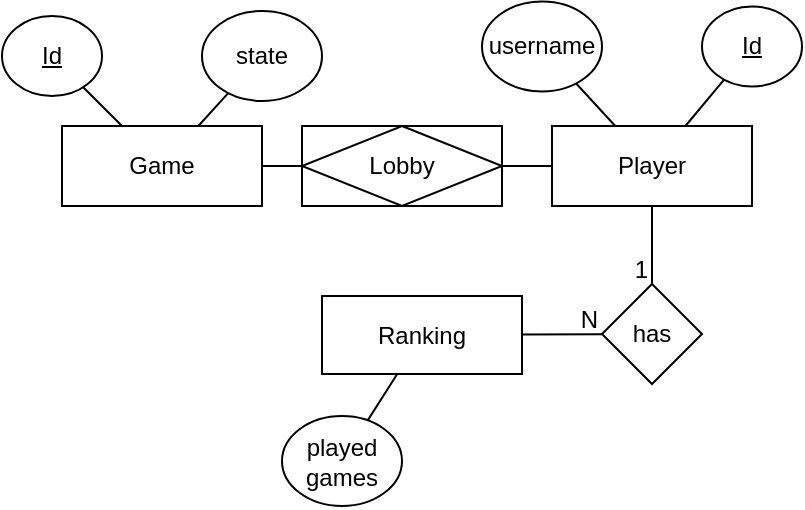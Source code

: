 <mxfile version="22.0.4" type="device">
  <diagram name="Página-1" id="dVRDC4ud4Ufa73m5t_Kl">
    <mxGraphModel dx="1290" dy="574" grid="1" gridSize="10" guides="1" tooltips="1" connect="1" arrows="1" fold="1" page="1" pageScale="1" pageWidth="1169" pageHeight="827" math="0" shadow="0">
      <root>
        <mxCell id="0" />
        <mxCell id="1" parent="0" />
        <mxCell id="3-TYIcQOUTe0Zlhidfyi-1" value="Game" style="whiteSpace=wrap;html=1;align=center;" vertex="1" parent="1">
          <mxGeometry x="740" y="335" width="100" height="40" as="geometry" />
        </mxCell>
        <mxCell id="3-TYIcQOUTe0Zlhidfyi-2" value="Player" style="whiteSpace=wrap;html=1;align=center;" vertex="1" parent="1">
          <mxGeometry x="985" y="335" width="100" height="40" as="geometry" />
        </mxCell>
        <mxCell id="3-TYIcQOUTe0Zlhidfyi-4" value="Id" style="ellipse;whiteSpace=wrap;html=1;align=center;fontStyle=4;" vertex="1" parent="1">
          <mxGeometry x="710" y="280" width="50" height="40" as="geometry" />
        </mxCell>
        <mxCell id="3-TYIcQOUTe0Zlhidfyi-5" value="Id" style="ellipse;whiteSpace=wrap;html=1;align=center;fontStyle=4;" vertex="1" parent="1">
          <mxGeometry x="1060" y="275.25" width="50" height="40" as="geometry" />
        </mxCell>
        <mxCell id="3-TYIcQOUTe0Zlhidfyi-6" value="" style="endArrow=none;html=1;rounded=0;" edge="1" parent="1" source="3-TYIcQOUTe0Zlhidfyi-1" target="3-TYIcQOUTe0Zlhidfyi-4">
          <mxGeometry width="50" height="50" relative="1" as="geometry">
            <mxPoint x="930" y="532.75" as="sourcePoint" />
            <mxPoint x="980" y="482.75" as="targetPoint" />
          </mxGeometry>
        </mxCell>
        <mxCell id="3-TYIcQOUTe0Zlhidfyi-7" value="" style="endArrow=none;html=1;rounded=0;" edge="1" parent="1" source="3-TYIcQOUTe0Zlhidfyi-2" target="3-TYIcQOUTe0Zlhidfyi-5">
          <mxGeometry width="50" height="50" relative="1" as="geometry">
            <mxPoint x="685" y="410.75" as="sourcePoint" />
            <mxPoint x="634" y="394.75" as="targetPoint" />
          </mxGeometry>
        </mxCell>
        <mxCell id="3-TYIcQOUTe0Zlhidfyi-18" value="username" style="ellipse;whiteSpace=wrap;html=1;align=center;" vertex="1" parent="1">
          <mxGeometry x="950" y="272.75" width="60" height="45" as="geometry" />
        </mxCell>
        <mxCell id="3-TYIcQOUTe0Zlhidfyi-19" value="" style="endArrow=none;html=1;rounded=0;" edge="1" parent="1" source="3-TYIcQOUTe0Zlhidfyi-2" target="3-TYIcQOUTe0Zlhidfyi-18">
          <mxGeometry width="50" height="50" relative="1" as="geometry">
            <mxPoint x="1057" y="342.75" as="sourcePoint" />
            <mxPoint x="1082" y="319.75" as="targetPoint" />
          </mxGeometry>
        </mxCell>
        <mxCell id="3-TYIcQOUTe0Zlhidfyi-20" value="state" style="ellipse;whiteSpace=wrap;html=1;align=center;" vertex="1" parent="1">
          <mxGeometry x="810" y="277.5" width="60" height="45" as="geometry" />
        </mxCell>
        <mxCell id="3-TYIcQOUTe0Zlhidfyi-21" value="" style="endArrow=none;html=1;rounded=0;" edge="1" parent="1" source="3-TYIcQOUTe0Zlhidfyi-1" target="3-TYIcQOUTe0Zlhidfyi-20">
          <mxGeometry width="50" height="50" relative="1" as="geometry">
            <mxPoint x="798" y="342.75" as="sourcePoint" />
            <mxPoint x="773" y="319.75" as="targetPoint" />
          </mxGeometry>
        </mxCell>
        <mxCell id="3-TYIcQOUTe0Zlhidfyi-27" value="Lobby" style="shape=associativeEntity;whiteSpace=wrap;html=1;align=center;" vertex="1" parent="1">
          <mxGeometry x="860" y="335" width="100" height="40" as="geometry" />
        </mxCell>
        <mxCell id="3-TYIcQOUTe0Zlhidfyi-28" value="" style="endArrow=none;html=1;rounded=0;" edge="1" parent="1" source="3-TYIcQOUTe0Zlhidfyi-1" target="3-TYIcQOUTe0Zlhidfyi-27">
          <mxGeometry relative="1" as="geometry">
            <mxPoint x="773" y="385" as="sourcePoint" />
            <mxPoint x="813" y="485" as="targetPoint" />
          </mxGeometry>
        </mxCell>
        <mxCell id="3-TYIcQOUTe0Zlhidfyi-33" value="" style="endArrow=none;html=1;rounded=0;" edge="1" parent="1" source="3-TYIcQOUTe0Zlhidfyi-27" target="3-TYIcQOUTe0Zlhidfyi-2">
          <mxGeometry relative="1" as="geometry">
            <mxPoint x="773" y="385" as="sourcePoint" />
            <mxPoint x="813" y="485" as="targetPoint" />
          </mxGeometry>
        </mxCell>
        <mxCell id="3-TYIcQOUTe0Zlhidfyi-37" value="played games" style="ellipse;whiteSpace=wrap;html=1;align=center;" vertex="1" parent="1">
          <mxGeometry x="850" y="480" width="60" height="45" as="geometry" />
        </mxCell>
        <mxCell id="3-TYIcQOUTe0Zlhidfyi-38" value="Ranking" style="whiteSpace=wrap;html=1;align=center;" vertex="1" parent="1">
          <mxGeometry x="870" y="420" width="100" height="39" as="geometry" />
        </mxCell>
        <mxCell id="3-TYIcQOUTe0Zlhidfyi-39" value="has" style="shape=rhombus;perimeter=rhombusPerimeter;whiteSpace=wrap;html=1;align=center;" vertex="1" parent="1">
          <mxGeometry x="1010" y="414" width="50" height="50" as="geometry" />
        </mxCell>
        <mxCell id="3-TYIcQOUTe0Zlhidfyi-40" value="" style="endArrow=none;html=1;rounded=0;" edge="1" parent="1" source="3-TYIcQOUTe0Zlhidfyi-38" target="3-TYIcQOUTe0Zlhidfyi-39">
          <mxGeometry relative="1" as="geometry">
            <mxPoint x="620" y="170" as="sourcePoint" />
            <mxPoint x="620" y="265" as="targetPoint" />
          </mxGeometry>
        </mxCell>
        <mxCell id="3-TYIcQOUTe0Zlhidfyi-41" value="N" style="resizable=0;html=1;whiteSpace=wrap;align=right;verticalAlign=bottom;" connectable="0" vertex="1" parent="3-TYIcQOUTe0Zlhidfyi-40">
          <mxGeometry x="1" relative="1" as="geometry">
            <mxPoint y="1" as="offset" />
          </mxGeometry>
        </mxCell>
        <mxCell id="3-TYIcQOUTe0Zlhidfyi-42" value="" style="endArrow=none;html=1;rounded=0;" edge="1" parent="1" source="3-TYIcQOUTe0Zlhidfyi-2" target="3-TYIcQOUTe0Zlhidfyi-39">
          <mxGeometry relative="1" as="geometry">
            <mxPoint x="565" y="290" as="sourcePoint" />
            <mxPoint x="595" y="290" as="targetPoint" />
          </mxGeometry>
        </mxCell>
        <mxCell id="3-TYIcQOUTe0Zlhidfyi-43" value="1" style="resizable=0;html=1;whiteSpace=wrap;align=right;verticalAlign=bottom;" connectable="0" vertex="1" parent="3-TYIcQOUTe0Zlhidfyi-42">
          <mxGeometry x="1" relative="1" as="geometry">
            <mxPoint x="-1" y="1" as="offset" />
          </mxGeometry>
        </mxCell>
        <mxCell id="3-TYIcQOUTe0Zlhidfyi-44" value="" style="endArrow=none;html=1;rounded=0;" edge="1" parent="1" source="3-TYIcQOUTe0Zlhidfyi-37" target="3-TYIcQOUTe0Zlhidfyi-38">
          <mxGeometry width="50" height="50" relative="1" as="geometry">
            <mxPoint x="1026" y="344" as="sourcePoint" />
            <mxPoint x="1007" y="324" as="targetPoint" />
          </mxGeometry>
        </mxCell>
      </root>
    </mxGraphModel>
  </diagram>
</mxfile>
